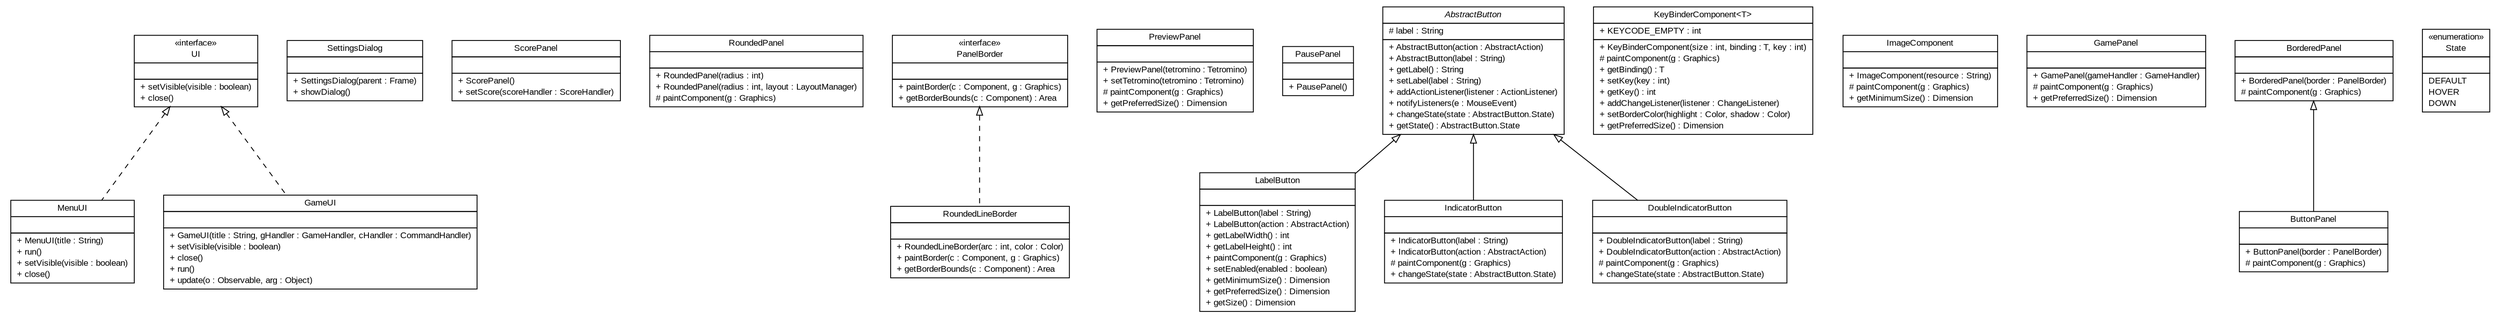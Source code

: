 #!/usr/local/bin/dot
#
# Class diagram 
# Generated by UMLGraph version R5_6 (http://www.umlgraph.org/)
#

digraph G {
	edge [fontname="arial",fontsize=10,labelfontname="arial",labelfontsize=10];
	node [fontname="arial",fontsize=10,shape=plaintext];
	nodesep=0.25;
	ranksep=0.5;
	// com.github.tilastokeskus.matertis.ui.UI
	c364 [label=<<table title="com.github.tilastokeskus.matertis.ui.UI" border="0" cellborder="1" cellspacing="0" cellpadding="2" port="p" href="./UI.html">
		<tr><td><table border="0" cellspacing="0" cellpadding="1">
<tr><td align="center" balign="center"> &#171;interface&#187; </td></tr>
<tr><td align="center" balign="center"> UI </td></tr>
		</table></td></tr>
		<tr><td><table border="0" cellspacing="0" cellpadding="1">
<tr><td align="left" balign="left">  </td></tr>
		</table></td></tr>
		<tr><td><table border="0" cellspacing="0" cellpadding="1">
<tr><td align="left" balign="left"> + setVisible(visible : boolean) </td></tr>
<tr><td align="left" balign="left"> + close() </td></tr>
		</table></td></tr>
		</table>>, URL="./UI.html", fontname="arial", fontcolor="black", fontsize=10.0];
	// com.github.tilastokeskus.matertis.ui.SettingsDialog
	c365 [label=<<table title="com.github.tilastokeskus.matertis.ui.SettingsDialog" border="0" cellborder="1" cellspacing="0" cellpadding="2" port="p" href="./SettingsDialog.html">
		<tr><td><table border="0" cellspacing="0" cellpadding="1">
<tr><td align="center" balign="center"> SettingsDialog </td></tr>
		</table></td></tr>
		<tr><td><table border="0" cellspacing="0" cellpadding="1">
<tr><td align="left" balign="left">  </td></tr>
		</table></td></tr>
		<tr><td><table border="0" cellspacing="0" cellpadding="1">
<tr><td align="left" balign="left"> + SettingsDialog(parent : Frame) </td></tr>
<tr><td align="left" balign="left"> + showDialog() </td></tr>
		</table></td></tr>
		</table>>, URL="./SettingsDialog.html", fontname="arial", fontcolor="black", fontsize=10.0];
	// com.github.tilastokeskus.matertis.ui.ScorePanel
	c366 [label=<<table title="com.github.tilastokeskus.matertis.ui.ScorePanel" border="0" cellborder="1" cellspacing="0" cellpadding="2" port="p" href="./ScorePanel.html">
		<tr><td><table border="0" cellspacing="0" cellpadding="1">
<tr><td align="center" balign="center"> ScorePanel </td></tr>
		</table></td></tr>
		<tr><td><table border="0" cellspacing="0" cellpadding="1">
<tr><td align="left" balign="left">  </td></tr>
		</table></td></tr>
		<tr><td><table border="0" cellspacing="0" cellpadding="1">
<tr><td align="left" balign="left"> + ScorePanel() </td></tr>
<tr><td align="left" balign="left"> + setScore(scoreHandler : ScoreHandler) </td></tr>
		</table></td></tr>
		</table>>, URL="./ScorePanel.html", fontname="arial", fontcolor="black", fontsize=10.0];
	// com.github.tilastokeskus.matertis.ui.RoundedPanel
	c367 [label=<<table title="com.github.tilastokeskus.matertis.ui.RoundedPanel" border="0" cellborder="1" cellspacing="0" cellpadding="2" port="p" href="./RoundedPanel.html">
		<tr><td><table border="0" cellspacing="0" cellpadding="1">
<tr><td align="center" balign="center"> RoundedPanel </td></tr>
		</table></td></tr>
		<tr><td><table border="0" cellspacing="0" cellpadding="1">
<tr><td align="left" balign="left">  </td></tr>
		</table></td></tr>
		<tr><td><table border="0" cellspacing="0" cellpadding="1">
<tr><td align="left" balign="left"> + RoundedPanel(radius : int) </td></tr>
<tr><td align="left" balign="left"> + RoundedPanel(radius : int, layout : LayoutManager) </td></tr>
<tr><td align="left" balign="left"> # paintComponent(g : Graphics) </td></tr>
		</table></td></tr>
		</table>>, URL="./RoundedPanel.html", fontname="arial", fontcolor="black", fontsize=10.0];
	// com.github.tilastokeskus.matertis.ui.RoundedLineBorder
	c368 [label=<<table title="com.github.tilastokeskus.matertis.ui.RoundedLineBorder" border="0" cellborder="1" cellspacing="0" cellpadding="2" port="p" href="./RoundedLineBorder.html">
		<tr><td><table border="0" cellspacing="0" cellpadding="1">
<tr><td align="center" balign="center"> RoundedLineBorder </td></tr>
		</table></td></tr>
		<tr><td><table border="0" cellspacing="0" cellpadding="1">
<tr><td align="left" balign="left">  </td></tr>
		</table></td></tr>
		<tr><td><table border="0" cellspacing="0" cellpadding="1">
<tr><td align="left" balign="left"> + RoundedLineBorder(arc : int, color : Color) </td></tr>
<tr><td align="left" balign="left"> + paintBorder(c : Component, g : Graphics) </td></tr>
<tr><td align="left" balign="left"> + getBorderBounds(c : Component) : Area </td></tr>
		</table></td></tr>
		</table>>, URL="./RoundedLineBorder.html", fontname="arial", fontcolor="black", fontsize=10.0];
	// com.github.tilastokeskus.matertis.ui.PreviewPanel
	c369 [label=<<table title="com.github.tilastokeskus.matertis.ui.PreviewPanel" border="0" cellborder="1" cellspacing="0" cellpadding="2" port="p" href="./PreviewPanel.html">
		<tr><td><table border="0" cellspacing="0" cellpadding="1">
<tr><td align="center" balign="center"> PreviewPanel </td></tr>
		</table></td></tr>
		<tr><td><table border="0" cellspacing="0" cellpadding="1">
<tr><td align="left" balign="left">  </td></tr>
		</table></td></tr>
		<tr><td><table border="0" cellspacing="0" cellpadding="1">
<tr><td align="left" balign="left"> + PreviewPanel(tetromino : Tetromino) </td></tr>
<tr><td align="left" balign="left"> + setTetromino(tetromino : Tetromino) </td></tr>
<tr><td align="left" balign="left"> # paintComponent(g : Graphics) </td></tr>
<tr><td align="left" balign="left"> + getPreferredSize() : Dimension </td></tr>
		</table></td></tr>
		</table>>, URL="./PreviewPanel.html", fontname="arial", fontcolor="black", fontsize=10.0];
	// com.github.tilastokeskus.matertis.ui.PausePanel
	c370 [label=<<table title="com.github.tilastokeskus.matertis.ui.PausePanel" border="0" cellborder="1" cellspacing="0" cellpadding="2" port="p" href="./PausePanel.html">
		<tr><td><table border="0" cellspacing="0" cellpadding="1">
<tr><td align="center" balign="center"> PausePanel </td></tr>
		</table></td></tr>
		<tr><td><table border="0" cellspacing="0" cellpadding="1">
<tr><td align="left" balign="left">  </td></tr>
		</table></td></tr>
		<tr><td><table border="0" cellspacing="0" cellpadding="1">
<tr><td align="left" balign="left"> + PausePanel() </td></tr>
		</table></td></tr>
		</table>>, URL="./PausePanel.html", fontname="arial", fontcolor="black", fontsize=10.0];
	// com.github.tilastokeskus.matertis.ui.PanelBorder
	c371 [label=<<table title="com.github.tilastokeskus.matertis.ui.PanelBorder" border="0" cellborder="1" cellspacing="0" cellpadding="2" port="p" href="./PanelBorder.html">
		<tr><td><table border="0" cellspacing="0" cellpadding="1">
<tr><td align="center" balign="center"> &#171;interface&#187; </td></tr>
<tr><td align="center" balign="center"> PanelBorder </td></tr>
		</table></td></tr>
		<tr><td><table border="0" cellspacing="0" cellpadding="1">
<tr><td align="left" balign="left">  </td></tr>
		</table></td></tr>
		<tr><td><table border="0" cellspacing="0" cellpadding="1">
<tr><td align="left" balign="left"> + paintBorder(c : Component, g : Graphics) </td></tr>
<tr><td align="left" balign="left"> + getBorderBounds(c : Component) : Area </td></tr>
		</table></td></tr>
		</table>>, URL="./PanelBorder.html", fontname="arial", fontcolor="black", fontsize=10.0];
	// com.github.tilastokeskus.matertis.ui.MenuUI
	c372 [label=<<table title="com.github.tilastokeskus.matertis.ui.MenuUI" border="0" cellborder="1" cellspacing="0" cellpadding="2" port="p" href="./MenuUI.html">
		<tr><td><table border="0" cellspacing="0" cellpadding="1">
<tr><td align="center" balign="center"> MenuUI </td></tr>
		</table></td></tr>
		<tr><td><table border="0" cellspacing="0" cellpadding="1">
<tr><td align="left" balign="left">  </td></tr>
		</table></td></tr>
		<tr><td><table border="0" cellspacing="0" cellpadding="1">
<tr><td align="left" balign="left"> + MenuUI(title : String) </td></tr>
<tr><td align="left" balign="left"> + run() </td></tr>
<tr><td align="left" balign="left"> + setVisible(visible : boolean) </td></tr>
<tr><td align="left" balign="left"> + close() </td></tr>
		</table></td></tr>
		</table>>, URL="./MenuUI.html", fontname="arial", fontcolor="black", fontsize=10.0];
	// com.github.tilastokeskus.matertis.ui.LabelButton
	c373 [label=<<table title="com.github.tilastokeskus.matertis.ui.LabelButton" border="0" cellborder="1" cellspacing="0" cellpadding="2" port="p" href="./LabelButton.html">
		<tr><td><table border="0" cellspacing="0" cellpadding="1">
<tr><td align="center" balign="center"> LabelButton </td></tr>
		</table></td></tr>
		<tr><td><table border="0" cellspacing="0" cellpadding="1">
<tr><td align="left" balign="left">  </td></tr>
		</table></td></tr>
		<tr><td><table border="0" cellspacing="0" cellpadding="1">
<tr><td align="left" balign="left"> + LabelButton(label : String) </td></tr>
<tr><td align="left" balign="left"> + LabelButton(action : AbstractAction) </td></tr>
<tr><td align="left" balign="left"> + getLabelWidth() : int </td></tr>
<tr><td align="left" balign="left"> + getLabelHeight() : int </td></tr>
<tr><td align="left" balign="left"> + paintComponent(g : Graphics) </td></tr>
<tr><td align="left" balign="left"> + setEnabled(enabled : boolean) </td></tr>
<tr><td align="left" balign="left"> + getMinimumSize() : Dimension </td></tr>
<tr><td align="left" balign="left"> + getPreferredSize() : Dimension </td></tr>
<tr><td align="left" balign="left"> + getSize() : Dimension </td></tr>
		</table></td></tr>
		</table>>, URL="./LabelButton.html", fontname="arial", fontcolor="black", fontsize=10.0];
	// com.github.tilastokeskus.matertis.ui.KeyBinderComponent<T>
	c374 [label=<<table title="com.github.tilastokeskus.matertis.ui.KeyBinderComponent" border="0" cellborder="1" cellspacing="0" cellpadding="2" port="p" href="./KeyBinderComponent.html">
		<tr><td><table border="0" cellspacing="0" cellpadding="1">
<tr><td align="center" balign="center"> KeyBinderComponent&lt;T&gt; </td></tr>
		</table></td></tr>
		<tr><td><table border="0" cellspacing="0" cellpadding="1">
<tr><td align="left" balign="left"> + KEYCODE_EMPTY : int </td></tr>
		</table></td></tr>
		<tr><td><table border="0" cellspacing="0" cellpadding="1">
<tr><td align="left" balign="left"> + KeyBinderComponent(size : int, binding : T, key : int) </td></tr>
<tr><td align="left" balign="left"> # paintComponent(g : Graphics) </td></tr>
<tr><td align="left" balign="left"> + getBinding() : T </td></tr>
<tr><td align="left" balign="left"> + setKey(key : int) </td></tr>
<tr><td align="left" balign="left"> + getKey() : int </td></tr>
<tr><td align="left" balign="left"> + addChangeListener(listener : ChangeListener) </td></tr>
<tr><td align="left" balign="left"> + setBorderColor(highlight : Color, shadow : Color) </td></tr>
<tr><td align="left" balign="left"> + getPreferredSize() : Dimension </td></tr>
		</table></td></tr>
		</table>>, URL="./KeyBinderComponent.html", fontname="arial", fontcolor="black", fontsize=10.0];
	// com.github.tilastokeskus.matertis.ui.IndicatorButton
	c375 [label=<<table title="com.github.tilastokeskus.matertis.ui.IndicatorButton" border="0" cellborder="1" cellspacing="0" cellpadding="2" port="p" href="./IndicatorButton.html">
		<tr><td><table border="0" cellspacing="0" cellpadding="1">
<tr><td align="center" balign="center"> IndicatorButton </td></tr>
		</table></td></tr>
		<tr><td><table border="0" cellspacing="0" cellpadding="1">
<tr><td align="left" balign="left">  </td></tr>
		</table></td></tr>
		<tr><td><table border="0" cellspacing="0" cellpadding="1">
<tr><td align="left" balign="left"> + IndicatorButton(label : String) </td></tr>
<tr><td align="left" balign="left"> + IndicatorButton(action : AbstractAction) </td></tr>
<tr><td align="left" balign="left"> # paintComponent(g : Graphics) </td></tr>
<tr><td align="left" balign="left"> + changeState(state : AbstractButton.State) </td></tr>
		</table></td></tr>
		</table>>, URL="./IndicatorButton.html", fontname="arial", fontcolor="black", fontsize=10.0];
	// com.github.tilastokeskus.matertis.ui.ImageComponent
	c376 [label=<<table title="com.github.tilastokeskus.matertis.ui.ImageComponent" border="0" cellborder="1" cellspacing="0" cellpadding="2" port="p" href="./ImageComponent.html">
		<tr><td><table border="0" cellspacing="0" cellpadding="1">
<tr><td align="center" balign="center"> ImageComponent </td></tr>
		</table></td></tr>
		<tr><td><table border="0" cellspacing="0" cellpadding="1">
<tr><td align="left" balign="left">  </td></tr>
		</table></td></tr>
		<tr><td><table border="0" cellspacing="0" cellpadding="1">
<tr><td align="left" balign="left"> + ImageComponent(resource : String) </td></tr>
<tr><td align="left" balign="left"> # paintComponent(g : Graphics) </td></tr>
<tr><td align="left" balign="left"> + getMinimumSize() : Dimension </td></tr>
		</table></td></tr>
		</table>>, URL="./ImageComponent.html", fontname="arial", fontcolor="black", fontsize=10.0];
	// com.github.tilastokeskus.matertis.ui.GameUI
	c377 [label=<<table title="com.github.tilastokeskus.matertis.ui.GameUI" border="0" cellborder="1" cellspacing="0" cellpadding="2" port="p" href="./GameUI.html">
		<tr><td><table border="0" cellspacing="0" cellpadding="1">
<tr><td align="center" balign="center"> GameUI </td></tr>
		</table></td></tr>
		<tr><td><table border="0" cellspacing="0" cellpadding="1">
<tr><td align="left" balign="left">  </td></tr>
		</table></td></tr>
		<tr><td><table border="0" cellspacing="0" cellpadding="1">
<tr><td align="left" balign="left"> + GameUI(title : String, gHandler : GameHandler, cHandler : CommandHandler) </td></tr>
<tr><td align="left" balign="left"> + setVisible(visible : boolean) </td></tr>
<tr><td align="left" balign="left"> + close() </td></tr>
<tr><td align="left" balign="left"> + run() </td></tr>
<tr><td align="left" balign="left"> + update(o : Observable, arg : Object) </td></tr>
		</table></td></tr>
		</table>>, URL="./GameUI.html", fontname="arial", fontcolor="black", fontsize=10.0];
	// com.github.tilastokeskus.matertis.ui.GamePanel
	c378 [label=<<table title="com.github.tilastokeskus.matertis.ui.GamePanel" border="0" cellborder="1" cellspacing="0" cellpadding="2" port="p" href="./GamePanel.html">
		<tr><td><table border="0" cellspacing="0" cellpadding="1">
<tr><td align="center" balign="center"> GamePanel </td></tr>
		</table></td></tr>
		<tr><td><table border="0" cellspacing="0" cellpadding="1">
<tr><td align="left" balign="left">  </td></tr>
		</table></td></tr>
		<tr><td><table border="0" cellspacing="0" cellpadding="1">
<tr><td align="left" balign="left"> + GamePanel(gameHandler : GameHandler) </td></tr>
<tr><td align="left" balign="left"> # paintComponent(g : Graphics) </td></tr>
<tr><td align="left" balign="left"> + getPreferredSize() : Dimension </td></tr>
		</table></td></tr>
		</table>>, URL="./GamePanel.html", fontname="arial", fontcolor="black", fontsize=10.0];
	// com.github.tilastokeskus.matertis.ui.DoubleIndicatorButton
	c379 [label=<<table title="com.github.tilastokeskus.matertis.ui.DoubleIndicatorButton" border="0" cellborder="1" cellspacing="0" cellpadding="2" port="p" href="./DoubleIndicatorButton.html">
		<tr><td><table border="0" cellspacing="0" cellpadding="1">
<tr><td align="center" balign="center"> DoubleIndicatorButton </td></tr>
		</table></td></tr>
		<tr><td><table border="0" cellspacing="0" cellpadding="1">
<tr><td align="left" balign="left">  </td></tr>
		</table></td></tr>
		<tr><td><table border="0" cellspacing="0" cellpadding="1">
<tr><td align="left" balign="left"> + DoubleIndicatorButton(label : String) </td></tr>
<tr><td align="left" balign="left"> + DoubleIndicatorButton(action : AbstractAction) </td></tr>
<tr><td align="left" balign="left"> # paintComponent(g : Graphics) </td></tr>
<tr><td align="left" balign="left"> + changeState(state : AbstractButton.State) </td></tr>
		</table></td></tr>
		</table>>, URL="./DoubleIndicatorButton.html", fontname="arial", fontcolor="black", fontsize=10.0];
	// com.github.tilastokeskus.matertis.ui.ButtonPanel
	c380 [label=<<table title="com.github.tilastokeskus.matertis.ui.ButtonPanel" border="0" cellborder="1" cellspacing="0" cellpadding="2" port="p" href="./ButtonPanel.html">
		<tr><td><table border="0" cellspacing="0" cellpadding="1">
<tr><td align="center" balign="center"> ButtonPanel </td></tr>
		</table></td></tr>
		<tr><td><table border="0" cellspacing="0" cellpadding="1">
<tr><td align="left" balign="left">  </td></tr>
		</table></td></tr>
		<tr><td><table border="0" cellspacing="0" cellpadding="1">
<tr><td align="left" balign="left"> + ButtonPanel(border : PanelBorder) </td></tr>
<tr><td align="left" balign="left"> # paintComponent(g : Graphics) </td></tr>
		</table></td></tr>
		</table>>, URL="./ButtonPanel.html", fontname="arial", fontcolor="black", fontsize=10.0];
	// com.github.tilastokeskus.matertis.ui.BorderedPanel
	c381 [label=<<table title="com.github.tilastokeskus.matertis.ui.BorderedPanel" border="0" cellborder="1" cellspacing="0" cellpadding="2" port="p" href="./BorderedPanel.html">
		<tr><td><table border="0" cellspacing="0" cellpadding="1">
<tr><td align="center" balign="center"> BorderedPanel </td></tr>
		</table></td></tr>
		<tr><td><table border="0" cellspacing="0" cellpadding="1">
<tr><td align="left" balign="left">  </td></tr>
		</table></td></tr>
		<tr><td><table border="0" cellspacing="0" cellpadding="1">
<tr><td align="left" balign="left"> + BorderedPanel(border : PanelBorder) </td></tr>
<tr><td align="left" balign="left"> # paintComponent(g : Graphics) </td></tr>
		</table></td></tr>
		</table>>, URL="./BorderedPanel.html", fontname="arial", fontcolor="black", fontsize=10.0];
	// com.github.tilastokeskus.matertis.ui.AbstractButton
	c382 [label=<<table title="com.github.tilastokeskus.matertis.ui.AbstractButton" border="0" cellborder="1" cellspacing="0" cellpadding="2" port="p" href="./AbstractButton.html">
		<tr><td><table border="0" cellspacing="0" cellpadding="1">
<tr><td align="center" balign="center"><font face="arial italic"> AbstractButton </font></td></tr>
		</table></td></tr>
		<tr><td><table border="0" cellspacing="0" cellpadding="1">
<tr><td align="left" balign="left"> # label : String </td></tr>
		</table></td></tr>
		<tr><td><table border="0" cellspacing="0" cellpadding="1">
<tr><td align="left" balign="left"> + AbstractButton(action : AbstractAction) </td></tr>
<tr><td align="left" balign="left"> + AbstractButton(label : String) </td></tr>
<tr><td align="left" balign="left"> + getLabel() : String </td></tr>
<tr><td align="left" balign="left"> + setLabel(label : String) </td></tr>
<tr><td align="left" balign="left"> + addActionListener(listener : ActionListener) </td></tr>
<tr><td align="left" balign="left"> + notifyListeners(e : MouseEvent) </td></tr>
<tr><td align="left" balign="left"> + changeState(state : AbstractButton.State) </td></tr>
<tr><td align="left" balign="left"> + getState() : AbstractButton.State </td></tr>
		</table></td></tr>
		</table>>, URL="./AbstractButton.html", fontname="arial", fontcolor="black", fontsize=10.0];
	// com.github.tilastokeskus.matertis.ui.AbstractButton.State
	c383 [label=<<table title="com.github.tilastokeskus.matertis.ui.AbstractButton.State" border="0" cellborder="1" cellspacing="0" cellpadding="2" port="p" href="./AbstractButton.State.html">
		<tr><td><table border="0" cellspacing="0" cellpadding="1">
<tr><td align="center" balign="center"> &#171;enumeration&#187; </td></tr>
<tr><td align="center" balign="center"> State </td></tr>
		</table></td></tr>
		<tr><td><table border="0" cellspacing="0" cellpadding="1">
<tr><td align="left" balign="left">  </td></tr>
		</table></td></tr>
		<tr><td><table border="0" cellspacing="0" cellpadding="1">
<tr><td align="left" balign="left"> DEFAULT </td></tr>
<tr><td align="left" balign="left"> HOVER </td></tr>
<tr><td align="left" balign="left"> DOWN </td></tr>
		</table></td></tr>
		</table>>, URL="./AbstractButton.State.html", fontname="arial", fontcolor="black", fontsize=10.0];
	//com.github.tilastokeskus.matertis.ui.RoundedLineBorder implements com.github.tilastokeskus.matertis.ui.PanelBorder
	c371:p -> c368:p [dir=back,arrowtail=empty,style=dashed];
	//com.github.tilastokeskus.matertis.ui.MenuUI implements com.github.tilastokeskus.matertis.ui.UI
	c364:p -> c372:p [dir=back,arrowtail=empty,style=dashed];
	//com.github.tilastokeskus.matertis.ui.LabelButton extends com.github.tilastokeskus.matertis.ui.AbstractButton
	c382:p -> c373:p [dir=back,arrowtail=empty];
	//com.github.tilastokeskus.matertis.ui.IndicatorButton extends com.github.tilastokeskus.matertis.ui.AbstractButton
	c382:p -> c375:p [dir=back,arrowtail=empty];
	//com.github.tilastokeskus.matertis.ui.GameUI implements com.github.tilastokeskus.matertis.ui.UI
	c364:p -> c377:p [dir=back,arrowtail=empty,style=dashed];
	//com.github.tilastokeskus.matertis.ui.DoubleIndicatorButton extends com.github.tilastokeskus.matertis.ui.AbstractButton
	c382:p -> c379:p [dir=back,arrowtail=empty];
	//com.github.tilastokeskus.matertis.ui.ButtonPanel extends com.github.tilastokeskus.matertis.ui.BorderedPanel
	c381:p -> c380:p [dir=back,arrowtail=empty];
}

